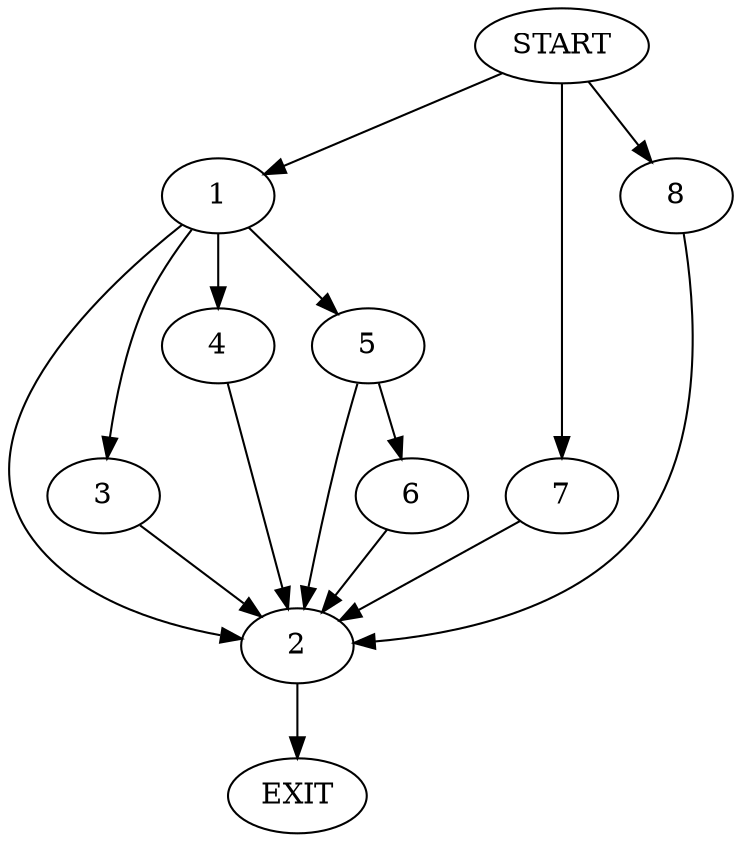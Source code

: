 digraph {
0 [label="START"]
9 [label="EXIT"]
0 -> 1
1 -> 2
1 -> 3
1 -> 4
1 -> 5
4 -> 2
2 -> 9
5 -> 2
5 -> 6
3 -> 2
6 -> 2
0 -> 7
7 -> 2
0 -> 8
8 -> 2
}
